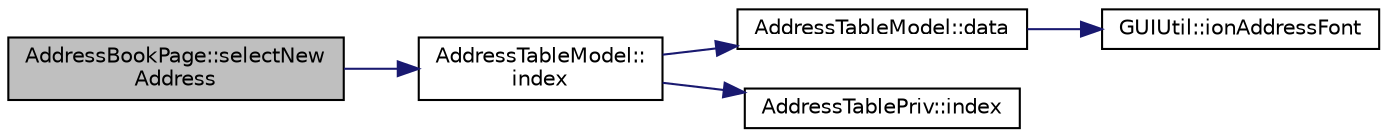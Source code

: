 digraph "AddressBookPage::selectNewAddress"
{
  edge [fontname="Helvetica",fontsize="10",labelfontname="Helvetica",labelfontsize="10"];
  node [fontname="Helvetica",fontsize="10",shape=record];
  rankdir="LR";
  Node88 [label="AddressBookPage::selectNew\lAddress",height=0.2,width=0.4,color="black", fillcolor="grey75", style="filled", fontcolor="black"];
  Node88 -> Node89 [color="midnightblue",fontsize="10",style="solid",fontname="Helvetica"];
  Node89 [label="AddressTableModel::\lindex",height=0.2,width=0.4,color="black", fillcolor="white", style="filled",URL="$d9/ded/class_address_table_model.html#a74e9123471948255f87271c823c82854"];
  Node89 -> Node90 [color="midnightblue",fontsize="10",style="solid",fontname="Helvetica"];
  Node90 [label="AddressTableModel::data",height=0.2,width=0.4,color="black", fillcolor="white", style="filled",URL="$d9/ded/class_address_table_model.html#a79b07007c147962c0119310ebd4931c1"];
  Node90 -> Node91 [color="midnightblue",fontsize="10",style="solid",fontname="Helvetica"];
  Node91 [label="GUIUtil::ionAddressFont",height=0.2,width=0.4,color="black", fillcolor="white", style="filled",URL="$d1/d87/namespace_g_u_i_util.html#a7cec12a5eacf453bfd69921c3e763b32"];
  Node89 -> Node92 [color="midnightblue",fontsize="10",style="solid",fontname="Helvetica"];
  Node92 [label="AddressTablePriv::index",height=0.2,width=0.4,color="black", fillcolor="white", style="filled",URL="$de/dba/class_address_table_priv.html#af311eb7d0189a74a508d7ad0f563f307"];
}
